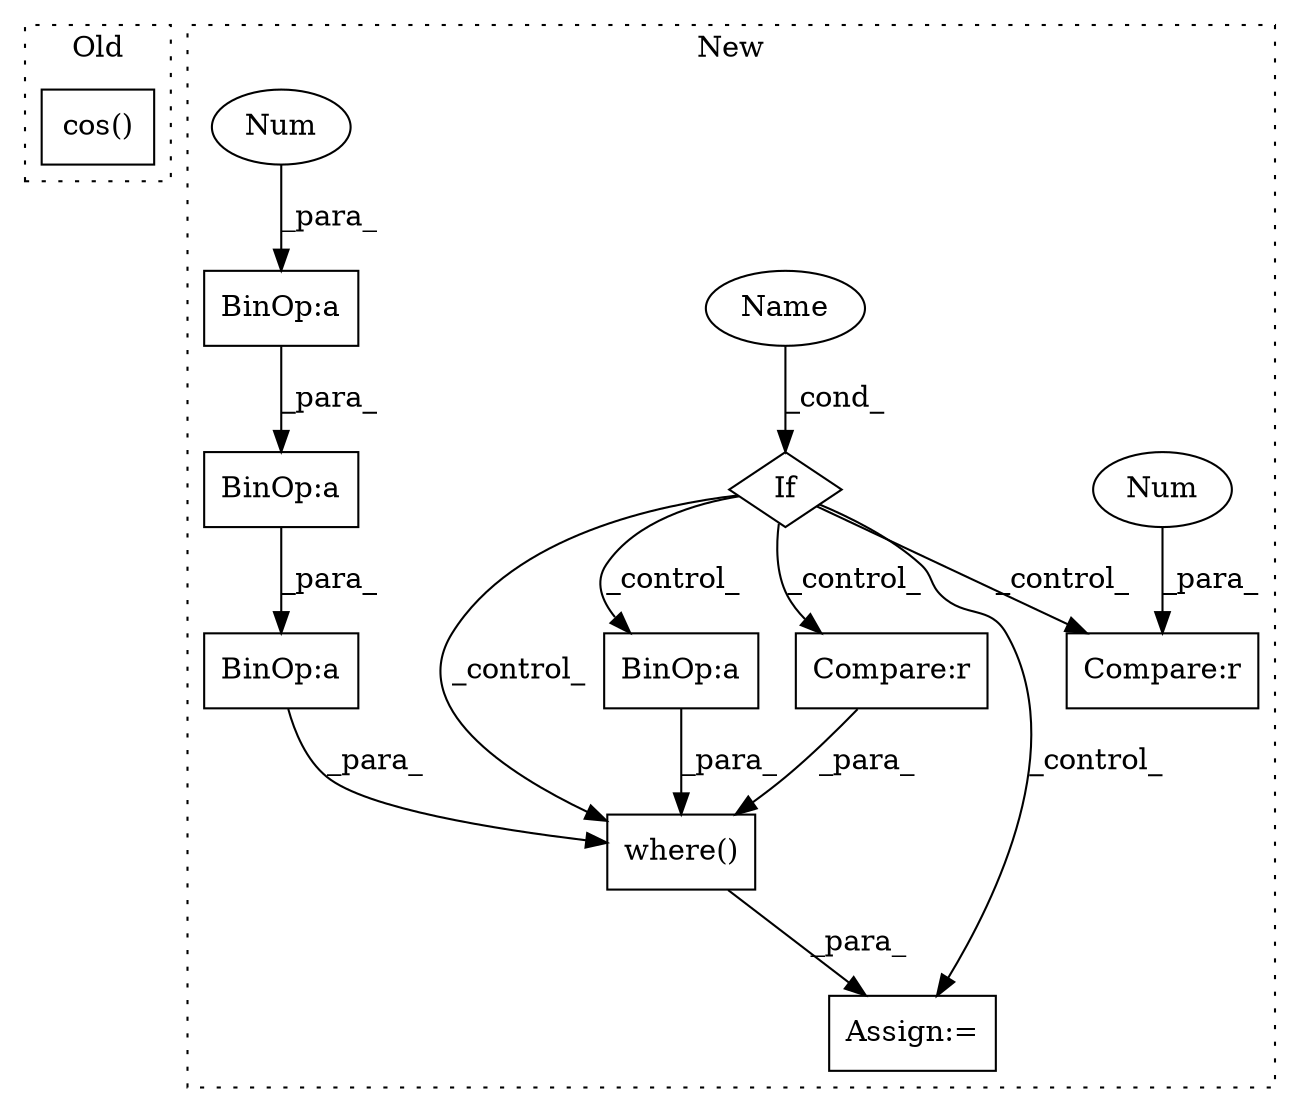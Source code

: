 digraph G {
subgraph cluster0 {
1 [label="cos()" a="75" s="10483,10508" l="10,1" shape="box"];
label = "Old";
style="dotted";
}
subgraph cluster1 {
2 [label="where()" a="75" s="10842,10893" l="12,1" shape="box"];
3 [label="Name" a="87" s="10737" l="16" shape="ellipse"];
4 [label="Assign:=" a="68" s="10839" l="3" shape="box"];
5 [label="If" a="96" s="10734,10753" l="3,14" shape="diamond"];
6 [label="BinOp:a" a="82" s="10883" l="3" shape="box"];
7 [label="BinOp:a" a="82" s="10634" l="3" shape="box"];
8 [label="Num" a="76" s="10631" l="3" shape="ellipse"];
9 [label="BinOp:a" a="82" s="10692" l="16" shape="box"];
10 [label="BinOp:a" a="82" s="10712" l="3" shape="box"];
11 [label="Compare:r" a="40" s="10785" l="10" shape="box"];
12 [label="Num" a="76" s="10794" l="1" shape="ellipse"];
13 [label="Compare:r" a="40" s="10854" l="16" shape="box"];
label = "New";
style="dotted";
}
2 -> 4 [label="_para_"];
3 -> 5 [label="_cond_"];
5 -> 4 [label="_control_"];
5 -> 6 [label="_control_"];
5 -> 11 [label="_control_"];
5 -> 13 [label="_control_"];
5 -> 2 [label="_control_"];
6 -> 2 [label="_para_"];
7 -> 10 [label="_para_"];
8 -> 7 [label="_para_"];
9 -> 2 [label="_para_"];
10 -> 9 [label="_para_"];
12 -> 11 [label="_para_"];
13 -> 2 [label="_para_"];
}
